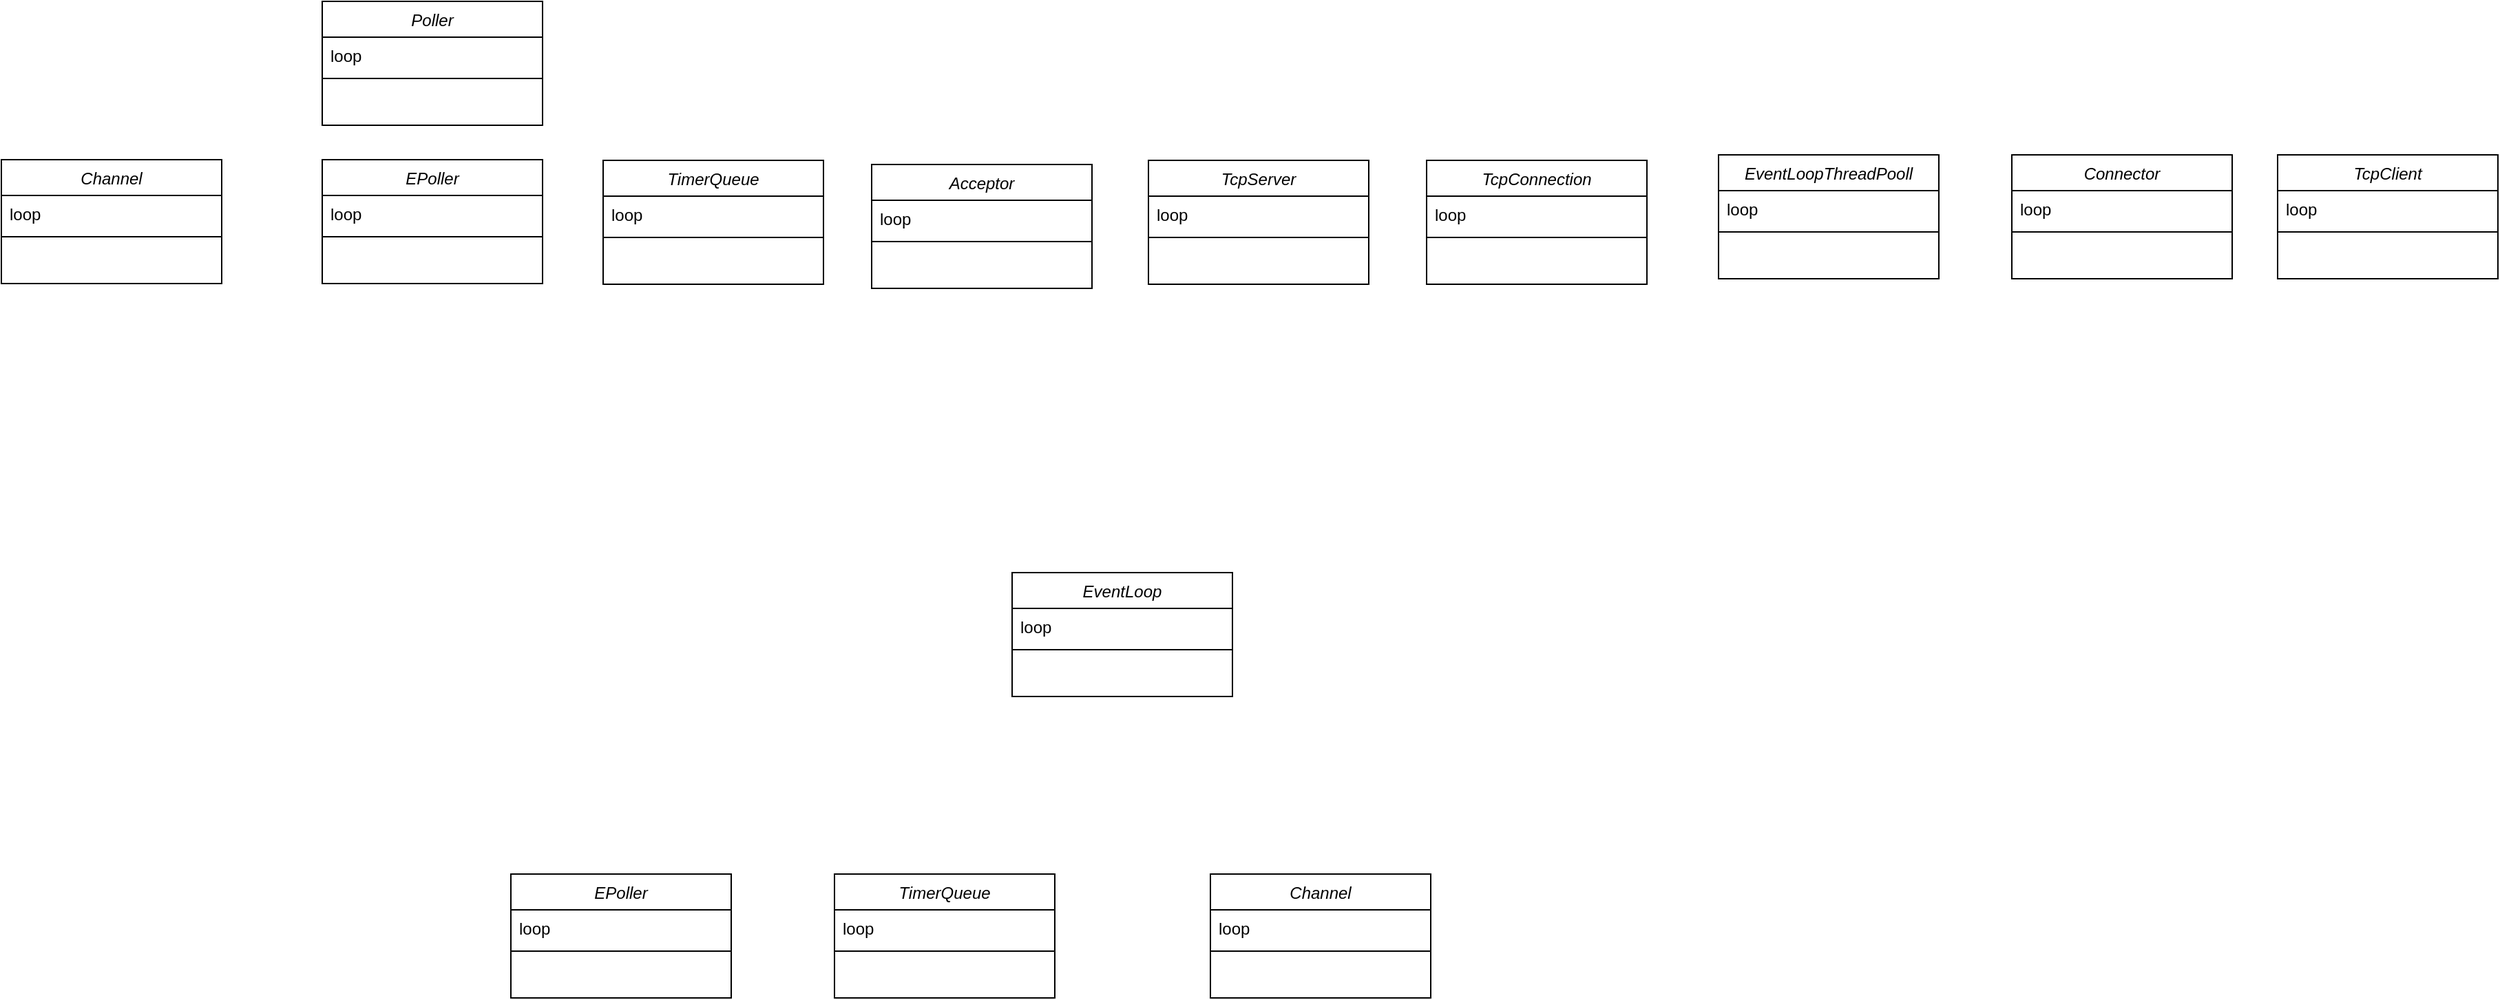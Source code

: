 <mxfile version="21.1.2" type="github">
  <diagram id="C5RBs43oDa-KdzZeNtuy" name="Page-1">
    <mxGraphModel dx="1518" dy="636" grid="0" gridSize="10" guides="1" tooltips="1" connect="1" arrows="1" fold="1" page="1" pageScale="1" pageWidth="3300" pageHeight="4681" math="0" shadow="0">
      <root>
        <mxCell id="WIyWlLk6GJQsqaUBKTNV-0" />
        <mxCell id="WIyWlLk6GJQsqaUBKTNV-1" parent="WIyWlLk6GJQsqaUBKTNV-0" />
        <mxCell id="zkfFHV4jXpPFQw0GAbJ--0" value="EventLoop" style="swimlane;fontStyle=2;align=center;verticalAlign=top;childLayout=stackLayout;horizontal=1;startSize=26;horizontalStack=0;resizeParent=1;resizeLast=0;collapsible=1;marginBottom=0;rounded=0;shadow=0;strokeWidth=1;" parent="WIyWlLk6GJQsqaUBKTNV-1" vertex="1">
          <mxGeometry x="811" y="462" width="160" height="90" as="geometry">
            <mxRectangle x="230" y="140" width="160" height="26" as="alternateBounds" />
          </mxGeometry>
        </mxCell>
        <mxCell id="zkfFHV4jXpPFQw0GAbJ--1" value="loop" style="text;align=left;verticalAlign=top;spacingLeft=4;spacingRight=4;overflow=hidden;rotatable=0;points=[[0,0.5],[1,0.5]];portConstraint=eastwest;" parent="zkfFHV4jXpPFQw0GAbJ--0" vertex="1">
          <mxGeometry y="26" width="160" height="26" as="geometry" />
        </mxCell>
        <mxCell id="zkfFHV4jXpPFQw0GAbJ--4" value="" style="line;html=1;strokeWidth=1;align=left;verticalAlign=middle;spacingTop=-1;spacingLeft=3;spacingRight=3;rotatable=0;labelPosition=right;points=[];portConstraint=eastwest;" parent="zkfFHV4jXpPFQw0GAbJ--0" vertex="1">
          <mxGeometry y="52" width="160" height="8" as="geometry" />
        </mxCell>
        <mxCell id="F0ohGDWFcqVebG-IbK3o-1" value="Channel" style="swimlane;fontStyle=2;align=center;verticalAlign=top;childLayout=stackLayout;horizontal=1;startSize=26;horizontalStack=0;resizeParent=1;resizeLast=0;collapsible=1;marginBottom=0;rounded=0;shadow=0;strokeWidth=1;" vertex="1" parent="WIyWlLk6GJQsqaUBKTNV-1">
          <mxGeometry x="77" y="162" width="160" height="90" as="geometry">
            <mxRectangle x="230" y="140" width="160" height="26" as="alternateBounds" />
          </mxGeometry>
        </mxCell>
        <mxCell id="F0ohGDWFcqVebG-IbK3o-2" value="loop" style="text;align=left;verticalAlign=top;spacingLeft=4;spacingRight=4;overflow=hidden;rotatable=0;points=[[0,0.5],[1,0.5]];portConstraint=eastwest;" vertex="1" parent="F0ohGDWFcqVebG-IbK3o-1">
          <mxGeometry y="26" width="160" height="26" as="geometry" />
        </mxCell>
        <mxCell id="F0ohGDWFcqVebG-IbK3o-3" value="" style="line;html=1;strokeWidth=1;align=left;verticalAlign=middle;spacingTop=-1;spacingLeft=3;spacingRight=3;rotatable=0;labelPosition=right;points=[];portConstraint=eastwest;" vertex="1" parent="F0ohGDWFcqVebG-IbK3o-1">
          <mxGeometry y="52" width="160" height="8" as="geometry" />
        </mxCell>
        <mxCell id="F0ohGDWFcqVebG-IbK3o-4" value="EventLoopThreadPooll" style="swimlane;fontStyle=2;align=center;verticalAlign=top;childLayout=stackLayout;horizontal=1;startSize=26;horizontalStack=0;resizeParent=1;resizeLast=0;collapsible=1;marginBottom=0;rounded=0;shadow=0;strokeWidth=1;" vertex="1" parent="WIyWlLk6GJQsqaUBKTNV-1">
          <mxGeometry x="1324" y="158.5" width="160" height="90" as="geometry">
            <mxRectangle x="230" y="140" width="160" height="26" as="alternateBounds" />
          </mxGeometry>
        </mxCell>
        <mxCell id="F0ohGDWFcqVebG-IbK3o-5" value="loop" style="text;align=left;verticalAlign=top;spacingLeft=4;spacingRight=4;overflow=hidden;rotatable=0;points=[[0,0.5],[1,0.5]];portConstraint=eastwest;" vertex="1" parent="F0ohGDWFcqVebG-IbK3o-4">
          <mxGeometry y="26" width="160" height="26" as="geometry" />
        </mxCell>
        <mxCell id="F0ohGDWFcqVebG-IbK3o-6" value="" style="line;html=1;strokeWidth=1;align=left;verticalAlign=middle;spacingTop=-1;spacingLeft=3;spacingRight=3;rotatable=0;labelPosition=right;points=[];portConstraint=eastwest;" vertex="1" parent="F0ohGDWFcqVebG-IbK3o-4">
          <mxGeometry y="52" width="160" height="8" as="geometry" />
        </mxCell>
        <mxCell id="F0ohGDWFcqVebG-IbK3o-7" value="TcpConnection" style="swimlane;fontStyle=2;align=center;verticalAlign=top;childLayout=stackLayout;horizontal=1;startSize=26;horizontalStack=0;resizeParent=1;resizeLast=0;collapsible=1;marginBottom=0;rounded=0;shadow=0;strokeWidth=1;" vertex="1" parent="WIyWlLk6GJQsqaUBKTNV-1">
          <mxGeometry x="1112" y="162.5" width="160" height="90" as="geometry">
            <mxRectangle x="230" y="140" width="160" height="26" as="alternateBounds" />
          </mxGeometry>
        </mxCell>
        <mxCell id="F0ohGDWFcqVebG-IbK3o-8" value="loop" style="text;align=left;verticalAlign=top;spacingLeft=4;spacingRight=4;overflow=hidden;rotatable=0;points=[[0,0.5],[1,0.5]];portConstraint=eastwest;" vertex="1" parent="F0ohGDWFcqVebG-IbK3o-7">
          <mxGeometry y="26" width="160" height="26" as="geometry" />
        </mxCell>
        <mxCell id="F0ohGDWFcqVebG-IbK3o-9" value="" style="line;html=1;strokeWidth=1;align=left;verticalAlign=middle;spacingTop=-1;spacingLeft=3;spacingRight=3;rotatable=0;labelPosition=right;points=[];portConstraint=eastwest;" vertex="1" parent="F0ohGDWFcqVebG-IbK3o-7">
          <mxGeometry y="52" width="160" height="8" as="geometry" />
        </mxCell>
        <mxCell id="F0ohGDWFcqVebG-IbK3o-10" value="TcpServer" style="swimlane;fontStyle=2;align=center;verticalAlign=top;childLayout=stackLayout;horizontal=1;startSize=26;horizontalStack=0;resizeParent=1;resizeLast=0;collapsible=1;marginBottom=0;rounded=0;shadow=0;strokeWidth=1;" vertex="1" parent="WIyWlLk6GJQsqaUBKTNV-1">
          <mxGeometry x="910" y="162.5" width="160" height="90" as="geometry">
            <mxRectangle x="230" y="140" width="160" height="26" as="alternateBounds" />
          </mxGeometry>
        </mxCell>
        <mxCell id="F0ohGDWFcqVebG-IbK3o-11" value="loop" style="text;align=left;verticalAlign=top;spacingLeft=4;spacingRight=4;overflow=hidden;rotatable=0;points=[[0,0.5],[1,0.5]];portConstraint=eastwest;" vertex="1" parent="F0ohGDWFcqVebG-IbK3o-10">
          <mxGeometry y="26" width="160" height="26" as="geometry" />
        </mxCell>
        <mxCell id="F0ohGDWFcqVebG-IbK3o-12" value="" style="line;html=1;strokeWidth=1;align=left;verticalAlign=middle;spacingTop=-1;spacingLeft=3;spacingRight=3;rotatable=0;labelPosition=right;points=[];portConstraint=eastwest;" vertex="1" parent="F0ohGDWFcqVebG-IbK3o-10">
          <mxGeometry y="52" width="160" height="8" as="geometry" />
        </mxCell>
        <mxCell id="F0ohGDWFcqVebG-IbK3o-13" value="Acceptor" style="swimlane;fontStyle=2;align=center;verticalAlign=top;childLayout=stackLayout;horizontal=1;startSize=26;horizontalStack=0;resizeParent=1;resizeLast=0;collapsible=1;marginBottom=0;rounded=0;shadow=0;strokeWidth=1;" vertex="1" parent="WIyWlLk6GJQsqaUBKTNV-1">
          <mxGeometry x="709" y="165.5" width="160" height="90" as="geometry">
            <mxRectangle x="230" y="140" width="160" height="26" as="alternateBounds" />
          </mxGeometry>
        </mxCell>
        <mxCell id="F0ohGDWFcqVebG-IbK3o-14" value="loop" style="text;align=left;verticalAlign=top;spacingLeft=4;spacingRight=4;overflow=hidden;rotatable=0;points=[[0,0.5],[1,0.5]];portConstraint=eastwest;" vertex="1" parent="F0ohGDWFcqVebG-IbK3o-13">
          <mxGeometry y="26" width="160" height="26" as="geometry" />
        </mxCell>
        <mxCell id="F0ohGDWFcqVebG-IbK3o-15" value="" style="line;html=1;strokeWidth=1;align=left;verticalAlign=middle;spacingTop=-1;spacingLeft=3;spacingRight=3;rotatable=0;labelPosition=right;points=[];portConstraint=eastwest;" vertex="1" parent="F0ohGDWFcqVebG-IbK3o-13">
          <mxGeometry y="52" width="160" height="8" as="geometry" />
        </mxCell>
        <mxCell id="F0ohGDWFcqVebG-IbK3o-16" value="EPoller" style="swimlane;fontStyle=2;align=center;verticalAlign=top;childLayout=stackLayout;horizontal=1;startSize=26;horizontalStack=0;resizeParent=1;resizeLast=0;collapsible=1;marginBottom=0;rounded=0;shadow=0;strokeWidth=1;" vertex="1" parent="WIyWlLk6GJQsqaUBKTNV-1">
          <mxGeometry x="310" y="162" width="160" height="90" as="geometry">
            <mxRectangle x="230" y="140" width="160" height="26" as="alternateBounds" />
          </mxGeometry>
        </mxCell>
        <mxCell id="F0ohGDWFcqVebG-IbK3o-17" value="loop" style="text;align=left;verticalAlign=top;spacingLeft=4;spacingRight=4;overflow=hidden;rotatable=0;points=[[0,0.5],[1,0.5]];portConstraint=eastwest;" vertex="1" parent="F0ohGDWFcqVebG-IbK3o-16">
          <mxGeometry y="26" width="160" height="26" as="geometry" />
        </mxCell>
        <mxCell id="F0ohGDWFcqVebG-IbK3o-18" value="" style="line;html=1;strokeWidth=1;align=left;verticalAlign=middle;spacingTop=-1;spacingLeft=3;spacingRight=3;rotatable=0;labelPosition=right;points=[];portConstraint=eastwest;" vertex="1" parent="F0ohGDWFcqVebG-IbK3o-16">
          <mxGeometry y="52" width="160" height="8" as="geometry" />
        </mxCell>
        <mxCell id="F0ohGDWFcqVebG-IbK3o-19" value="Poller" style="swimlane;fontStyle=2;align=center;verticalAlign=top;childLayout=stackLayout;horizontal=1;startSize=26;horizontalStack=0;resizeParent=1;resizeLast=0;collapsible=1;marginBottom=0;rounded=0;shadow=0;strokeWidth=1;" vertex="1" parent="WIyWlLk6GJQsqaUBKTNV-1">
          <mxGeometry x="310" y="47" width="160" height="90" as="geometry">
            <mxRectangle x="230" y="140" width="160" height="26" as="alternateBounds" />
          </mxGeometry>
        </mxCell>
        <mxCell id="F0ohGDWFcqVebG-IbK3o-20" value="loop" style="text;align=left;verticalAlign=top;spacingLeft=4;spacingRight=4;overflow=hidden;rotatable=0;points=[[0,0.5],[1,0.5]];portConstraint=eastwest;" vertex="1" parent="F0ohGDWFcqVebG-IbK3o-19">
          <mxGeometry y="26" width="160" height="26" as="geometry" />
        </mxCell>
        <mxCell id="F0ohGDWFcqVebG-IbK3o-21" value="" style="line;html=1;strokeWidth=1;align=left;verticalAlign=middle;spacingTop=-1;spacingLeft=3;spacingRight=3;rotatable=0;labelPosition=right;points=[];portConstraint=eastwest;" vertex="1" parent="F0ohGDWFcqVebG-IbK3o-19">
          <mxGeometry y="52" width="160" height="8" as="geometry" />
        </mxCell>
        <mxCell id="F0ohGDWFcqVebG-IbK3o-25" value="TcpClient" style="swimlane;fontStyle=2;align=center;verticalAlign=top;childLayout=stackLayout;horizontal=1;startSize=26;horizontalStack=0;resizeParent=1;resizeLast=0;collapsible=1;marginBottom=0;rounded=0;shadow=0;strokeWidth=1;" vertex="1" parent="WIyWlLk6GJQsqaUBKTNV-1">
          <mxGeometry x="1730" y="158.5" width="160" height="90" as="geometry">
            <mxRectangle x="230" y="140" width="160" height="26" as="alternateBounds" />
          </mxGeometry>
        </mxCell>
        <mxCell id="F0ohGDWFcqVebG-IbK3o-26" value="loop" style="text;align=left;verticalAlign=top;spacingLeft=4;spacingRight=4;overflow=hidden;rotatable=0;points=[[0,0.5],[1,0.5]];portConstraint=eastwest;" vertex="1" parent="F0ohGDWFcqVebG-IbK3o-25">
          <mxGeometry y="26" width="160" height="26" as="geometry" />
        </mxCell>
        <mxCell id="F0ohGDWFcqVebG-IbK3o-27" value="" style="line;html=1;strokeWidth=1;align=left;verticalAlign=middle;spacingTop=-1;spacingLeft=3;spacingRight=3;rotatable=0;labelPosition=right;points=[];portConstraint=eastwest;" vertex="1" parent="F0ohGDWFcqVebG-IbK3o-25">
          <mxGeometry y="52" width="160" height="8" as="geometry" />
        </mxCell>
        <mxCell id="F0ohGDWFcqVebG-IbK3o-28" value="Connector" style="swimlane;fontStyle=2;align=center;verticalAlign=top;childLayout=stackLayout;horizontal=1;startSize=26;horizontalStack=0;resizeParent=1;resizeLast=0;collapsible=1;marginBottom=0;rounded=0;shadow=0;strokeWidth=1;" vertex="1" parent="WIyWlLk6GJQsqaUBKTNV-1">
          <mxGeometry x="1537" y="158.5" width="160" height="90" as="geometry">
            <mxRectangle x="230" y="140" width="160" height="26" as="alternateBounds" />
          </mxGeometry>
        </mxCell>
        <mxCell id="F0ohGDWFcqVebG-IbK3o-29" value="loop" style="text;align=left;verticalAlign=top;spacingLeft=4;spacingRight=4;overflow=hidden;rotatable=0;points=[[0,0.5],[1,0.5]];portConstraint=eastwest;" vertex="1" parent="F0ohGDWFcqVebG-IbK3o-28">
          <mxGeometry y="26" width="160" height="26" as="geometry" />
        </mxCell>
        <mxCell id="F0ohGDWFcqVebG-IbK3o-30" value="" style="line;html=1;strokeWidth=1;align=left;verticalAlign=middle;spacingTop=-1;spacingLeft=3;spacingRight=3;rotatable=0;labelPosition=right;points=[];portConstraint=eastwest;" vertex="1" parent="F0ohGDWFcqVebG-IbK3o-28">
          <mxGeometry y="52" width="160" height="8" as="geometry" />
        </mxCell>
        <mxCell id="F0ohGDWFcqVebG-IbK3o-31" value="EPoller" style="swimlane;fontStyle=2;align=center;verticalAlign=top;childLayout=stackLayout;horizontal=1;startSize=26;horizontalStack=0;resizeParent=1;resizeLast=0;collapsible=1;marginBottom=0;rounded=0;shadow=0;strokeWidth=1;" vertex="1" parent="WIyWlLk6GJQsqaUBKTNV-1">
          <mxGeometry x="447" y="681" width="160" height="90" as="geometry">
            <mxRectangle x="230" y="140" width="160" height="26" as="alternateBounds" />
          </mxGeometry>
        </mxCell>
        <mxCell id="F0ohGDWFcqVebG-IbK3o-32" value="loop" style="text;align=left;verticalAlign=top;spacingLeft=4;spacingRight=4;overflow=hidden;rotatable=0;points=[[0,0.5],[1,0.5]];portConstraint=eastwest;" vertex="1" parent="F0ohGDWFcqVebG-IbK3o-31">
          <mxGeometry y="26" width="160" height="26" as="geometry" />
        </mxCell>
        <mxCell id="F0ohGDWFcqVebG-IbK3o-33" value="" style="line;html=1;strokeWidth=1;align=left;verticalAlign=middle;spacingTop=-1;spacingLeft=3;spacingRight=3;rotatable=0;labelPosition=right;points=[];portConstraint=eastwest;" vertex="1" parent="F0ohGDWFcqVebG-IbK3o-31">
          <mxGeometry y="52" width="160" height="8" as="geometry" />
        </mxCell>
        <mxCell id="F0ohGDWFcqVebG-IbK3o-34" value="TimerQueue" style="swimlane;fontStyle=2;align=center;verticalAlign=top;childLayout=stackLayout;horizontal=1;startSize=26;horizontalStack=0;resizeParent=1;resizeLast=0;collapsible=1;marginBottom=0;rounded=0;shadow=0;strokeWidth=1;" vertex="1" parent="WIyWlLk6GJQsqaUBKTNV-1">
          <mxGeometry x="514" y="162.5" width="160" height="90" as="geometry">
            <mxRectangle x="230" y="140" width="160" height="26" as="alternateBounds" />
          </mxGeometry>
        </mxCell>
        <mxCell id="F0ohGDWFcqVebG-IbK3o-35" value="loop" style="text;align=left;verticalAlign=top;spacingLeft=4;spacingRight=4;overflow=hidden;rotatable=0;points=[[0,0.5],[1,0.5]];portConstraint=eastwest;" vertex="1" parent="F0ohGDWFcqVebG-IbK3o-34">
          <mxGeometry y="26" width="160" height="26" as="geometry" />
        </mxCell>
        <mxCell id="F0ohGDWFcqVebG-IbK3o-36" value="" style="line;html=1;strokeWidth=1;align=left;verticalAlign=middle;spacingTop=-1;spacingLeft=3;spacingRight=3;rotatable=0;labelPosition=right;points=[];portConstraint=eastwest;" vertex="1" parent="F0ohGDWFcqVebG-IbK3o-34">
          <mxGeometry y="52" width="160" height="8" as="geometry" />
        </mxCell>
        <mxCell id="F0ohGDWFcqVebG-IbK3o-37" value="TimerQueue" style="swimlane;fontStyle=2;align=center;verticalAlign=top;childLayout=stackLayout;horizontal=1;startSize=26;horizontalStack=0;resizeParent=1;resizeLast=0;collapsible=1;marginBottom=0;rounded=0;shadow=0;strokeWidth=1;" vertex="1" parent="WIyWlLk6GJQsqaUBKTNV-1">
          <mxGeometry x="682" y="681" width="160" height="90" as="geometry">
            <mxRectangle x="230" y="140" width="160" height="26" as="alternateBounds" />
          </mxGeometry>
        </mxCell>
        <mxCell id="F0ohGDWFcqVebG-IbK3o-38" value="loop" style="text;align=left;verticalAlign=top;spacingLeft=4;spacingRight=4;overflow=hidden;rotatable=0;points=[[0,0.5],[1,0.5]];portConstraint=eastwest;" vertex="1" parent="F0ohGDWFcqVebG-IbK3o-37">
          <mxGeometry y="26" width="160" height="26" as="geometry" />
        </mxCell>
        <mxCell id="F0ohGDWFcqVebG-IbK3o-39" value="" style="line;html=1;strokeWidth=1;align=left;verticalAlign=middle;spacingTop=-1;spacingLeft=3;spacingRight=3;rotatable=0;labelPosition=right;points=[];portConstraint=eastwest;" vertex="1" parent="F0ohGDWFcqVebG-IbK3o-37">
          <mxGeometry y="52" width="160" height="8" as="geometry" />
        </mxCell>
        <mxCell id="F0ohGDWFcqVebG-IbK3o-43" value="Channel" style="swimlane;fontStyle=2;align=center;verticalAlign=top;childLayout=stackLayout;horizontal=1;startSize=26;horizontalStack=0;resizeParent=1;resizeLast=0;collapsible=1;marginBottom=0;rounded=0;shadow=0;strokeWidth=1;" vertex="1" parent="WIyWlLk6GJQsqaUBKTNV-1">
          <mxGeometry x="955" y="681" width="160" height="90" as="geometry">
            <mxRectangle x="230" y="140" width="160" height="26" as="alternateBounds" />
          </mxGeometry>
        </mxCell>
        <mxCell id="F0ohGDWFcqVebG-IbK3o-44" value="loop" style="text;align=left;verticalAlign=top;spacingLeft=4;spacingRight=4;overflow=hidden;rotatable=0;points=[[0,0.5],[1,0.5]];portConstraint=eastwest;" vertex="1" parent="F0ohGDWFcqVebG-IbK3o-43">
          <mxGeometry y="26" width="160" height="26" as="geometry" />
        </mxCell>
        <mxCell id="F0ohGDWFcqVebG-IbK3o-45" value="" style="line;html=1;strokeWidth=1;align=left;verticalAlign=middle;spacingTop=-1;spacingLeft=3;spacingRight=3;rotatable=0;labelPosition=right;points=[];portConstraint=eastwest;" vertex="1" parent="F0ohGDWFcqVebG-IbK3o-43">
          <mxGeometry y="52" width="160" height="8" as="geometry" />
        </mxCell>
      </root>
    </mxGraphModel>
  </diagram>
</mxfile>

